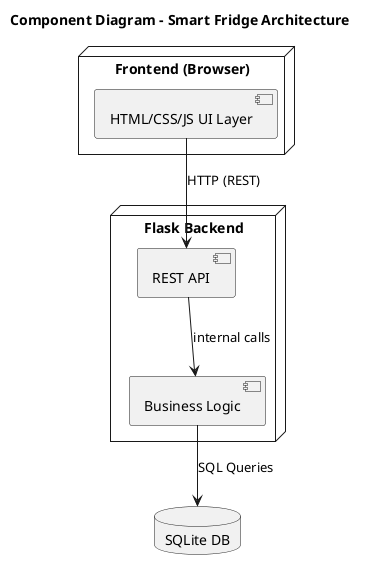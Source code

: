 @startuml
title Component Diagram - Smart Fridge Architecture

node "Frontend (Browser)" {
  component "HTML/CSS/JS UI Layer"
}

node "Flask Backend" {
  component "REST API"
  component "Business Logic"
}

database "SQLite DB" as DB

"HTML/CSS/JS UI Layer" --> "REST API" : HTTP (REST)
"REST API" --> "Business Logic" : internal calls
"Business Logic" --> DB : SQL Queries

@enduml
